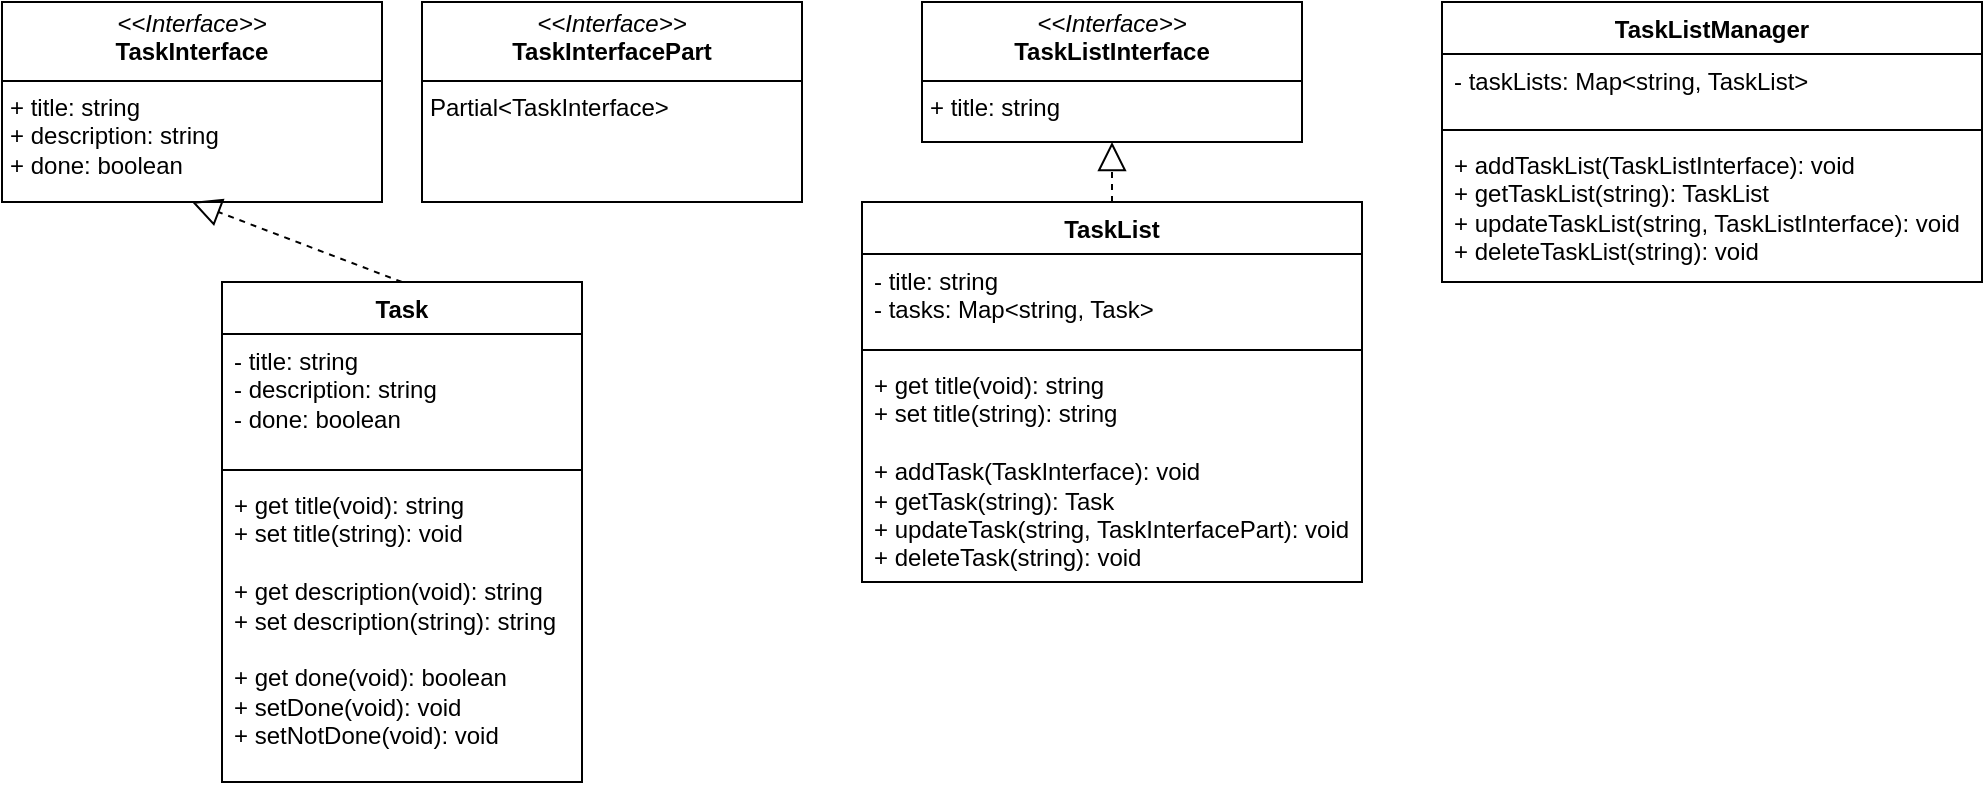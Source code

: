 <mxfile version="24.7.5">
  <diagram name="Página-1" id="K3Gfao3NWwZfEtZYYZRs">
    <mxGraphModel grid="1" page="1" gridSize="10" guides="1" tooltips="1" connect="1" arrows="1" fold="1" pageScale="1" pageWidth="827" pageHeight="1169" math="0" shadow="0">
      <root>
        <mxCell id="0" />
        <mxCell id="1" parent="0" />
        <mxCell id="dhmtwyYkGfCjCSYHGrOJ-5" value="&lt;p style=&quot;margin:0px;margin-top:4px;text-align:center;&quot;&gt;&lt;i&gt;&amp;lt;&amp;lt;Interface&amp;gt;&amp;gt;&lt;/i&gt;&lt;br&gt;&lt;b&gt;TaskInterface&lt;/b&gt;&lt;/p&gt;&lt;hr size=&quot;1&quot; style=&quot;border-style:solid;&quot;&gt;&lt;p style=&quot;margin:0px;margin-left:4px;&quot;&gt;+ title: string&lt;br&gt;+ description: string&lt;/p&gt;&lt;p style=&quot;margin:0px;margin-left:4px;&quot;&gt;+ done: boolean&lt;/p&gt;" style="verticalAlign=top;align=left;overflow=fill;html=1;whiteSpace=wrap;" vertex="1" parent="1">
          <mxGeometry x="20" y="20" width="190" height="100" as="geometry" />
        </mxCell>
        <mxCell id="dhmtwyYkGfCjCSYHGrOJ-6" value="Task" style="swimlane;fontStyle=1;align=center;verticalAlign=top;childLayout=stackLayout;horizontal=1;startSize=26;horizontalStack=0;resizeParent=1;resizeParentMax=0;resizeLast=0;collapsible=1;marginBottom=0;whiteSpace=wrap;html=1;" vertex="1" parent="1">
          <mxGeometry x="130" y="160" width="180" height="250" as="geometry" />
        </mxCell>
        <mxCell id="dhmtwyYkGfCjCSYHGrOJ-7" value="- title: string&lt;div&gt;- description: string&lt;/div&gt;&lt;div&gt;- done: boolean&lt;/div&gt;" style="text;strokeColor=none;fillColor=none;align=left;verticalAlign=top;spacingLeft=4;spacingRight=4;overflow=hidden;rotatable=0;points=[[0,0.5],[1,0.5]];portConstraint=eastwest;whiteSpace=wrap;html=1;" vertex="1" parent="dhmtwyYkGfCjCSYHGrOJ-6">
          <mxGeometry y="26" width="180" height="64" as="geometry" />
        </mxCell>
        <mxCell id="dhmtwyYkGfCjCSYHGrOJ-8" value="" style="line;strokeWidth=1;fillColor=none;align=left;verticalAlign=middle;spacingTop=-1;spacingLeft=3;spacingRight=3;rotatable=0;labelPosition=right;points=[];portConstraint=eastwest;strokeColor=inherit;" vertex="1" parent="dhmtwyYkGfCjCSYHGrOJ-6">
          <mxGeometry y="90" width="180" height="8" as="geometry" />
        </mxCell>
        <mxCell id="dhmtwyYkGfCjCSYHGrOJ-9" value="+ get title(void): string&lt;div&gt;+ set title(string): void&lt;/div&gt;&lt;div&gt;&lt;br&gt;&lt;/div&gt;&lt;div&gt;+ get description(void): string&lt;/div&gt;&lt;div&gt;+ set description(string): string&lt;/div&gt;&lt;div&gt;&lt;br&gt;&lt;/div&gt;&lt;div&gt;+ get done(void): boolean&lt;/div&gt;&lt;div&gt;+ setDone(void): void&lt;/div&gt;&lt;div&gt;+ setNotDone(void): void&lt;/div&gt;" style="text;strokeColor=none;fillColor=none;align=left;verticalAlign=top;spacingLeft=4;spacingRight=4;overflow=hidden;rotatable=0;points=[[0,0.5],[1,0.5]];portConstraint=eastwest;whiteSpace=wrap;html=1;" vertex="1" parent="dhmtwyYkGfCjCSYHGrOJ-6">
          <mxGeometry y="98" width="180" height="152" as="geometry" />
        </mxCell>
        <mxCell id="dhmtwyYkGfCjCSYHGrOJ-10" value="" style="endArrow=block;dashed=1;endFill=0;endSize=12;html=1;rounded=0;exitX=0.5;exitY=0;exitDx=0;exitDy=0;entryX=0.5;entryY=1;entryDx=0;entryDy=0;" edge="1" parent="1" source="dhmtwyYkGfCjCSYHGrOJ-6" target="dhmtwyYkGfCjCSYHGrOJ-5">
          <mxGeometry width="160" relative="1" as="geometry">
            <mxPoint x="114.5" y="120" as="sourcePoint" />
            <mxPoint x="160" y="130" as="targetPoint" />
          </mxGeometry>
        </mxCell>
        <mxCell id="dhmtwyYkGfCjCSYHGrOJ-11" value="&lt;p style=&quot;margin:0px;margin-top:4px;text-align:center;&quot;&gt;&lt;i&gt;&amp;lt;&amp;lt;Interface&amp;gt;&amp;gt;&lt;/i&gt;&lt;br&gt;&lt;b&gt;TaskListInterface&lt;/b&gt;&lt;/p&gt;&lt;hr size=&quot;1&quot; style=&quot;border-style:solid;&quot;&gt;&lt;p style=&quot;margin:0px;margin-left:4px;&quot;&gt;+ title: string&lt;/p&gt;" style="verticalAlign=top;align=left;overflow=fill;html=1;whiteSpace=wrap;" vertex="1" parent="1">
          <mxGeometry x="480" y="20" width="190" height="70" as="geometry" />
        </mxCell>
        <mxCell id="dhmtwyYkGfCjCSYHGrOJ-12" value="TaskList" style="swimlane;fontStyle=1;align=center;verticalAlign=top;childLayout=stackLayout;horizontal=1;startSize=26;horizontalStack=0;resizeParent=1;resizeParentMax=0;resizeLast=0;collapsible=1;marginBottom=0;whiteSpace=wrap;html=1;" vertex="1" parent="1">
          <mxGeometry x="450" y="120" width="250" height="190" as="geometry" />
        </mxCell>
        <mxCell id="dhmtwyYkGfCjCSYHGrOJ-13" value="- title: string&lt;div&gt;- tasks: Map&amp;lt;string, Task&amp;gt;&lt;/div&gt;" style="text;strokeColor=none;fillColor=none;align=left;verticalAlign=top;spacingLeft=4;spacingRight=4;overflow=hidden;rotatable=0;points=[[0,0.5],[1,0.5]];portConstraint=eastwest;whiteSpace=wrap;html=1;" vertex="1" parent="dhmtwyYkGfCjCSYHGrOJ-12">
          <mxGeometry y="26" width="250" height="44" as="geometry" />
        </mxCell>
        <mxCell id="dhmtwyYkGfCjCSYHGrOJ-14" value="" style="line;strokeWidth=1;fillColor=none;align=left;verticalAlign=middle;spacingTop=-1;spacingLeft=3;spacingRight=3;rotatable=0;labelPosition=right;points=[];portConstraint=eastwest;strokeColor=inherit;" vertex="1" parent="dhmtwyYkGfCjCSYHGrOJ-12">
          <mxGeometry y="70" width="250" height="8" as="geometry" />
        </mxCell>
        <mxCell id="dhmtwyYkGfCjCSYHGrOJ-15" value="+ get title(void): string&lt;div&gt;+ set title(string): string&lt;/div&gt;&lt;div&gt;&lt;br&gt;&lt;/div&gt;&lt;div&gt;+ addTask(TaskInterface): void&lt;/div&gt;&lt;div&gt;+ getTask(string): Task&lt;/div&gt;&lt;div&gt;+ updateTask(string, TaskInterfacePart): void&lt;/div&gt;&lt;div&gt;+ deleteTask(string): void&lt;/div&gt;" style="text;strokeColor=none;fillColor=none;align=left;verticalAlign=top;spacingLeft=4;spacingRight=4;overflow=hidden;rotatable=0;points=[[0,0.5],[1,0.5]];portConstraint=eastwest;whiteSpace=wrap;html=1;" vertex="1" parent="dhmtwyYkGfCjCSYHGrOJ-12">
          <mxGeometry y="78" width="250" height="112" as="geometry" />
        </mxCell>
        <mxCell id="dhmtwyYkGfCjCSYHGrOJ-16" value="" style="endArrow=block;dashed=1;endFill=0;endSize=12;html=1;rounded=0;exitX=0.5;exitY=0;exitDx=0;exitDy=0;entryX=0.5;entryY=1;entryDx=0;entryDy=0;" edge="1" parent="1" source="dhmtwyYkGfCjCSYHGrOJ-12" target="dhmtwyYkGfCjCSYHGrOJ-11">
          <mxGeometry width="160" relative="1" as="geometry">
            <mxPoint x="505" y="290" as="sourcePoint" />
            <mxPoint x="505" y="250" as="targetPoint" />
          </mxGeometry>
        </mxCell>
        <mxCell id="dhmtwyYkGfCjCSYHGrOJ-17" value="TaskListManager" style="swimlane;fontStyle=1;align=center;verticalAlign=top;childLayout=stackLayout;horizontal=1;startSize=26;horizontalStack=0;resizeParent=1;resizeParentMax=0;resizeLast=0;collapsible=1;marginBottom=0;whiteSpace=wrap;html=1;" vertex="1" parent="1">
          <mxGeometry x="740" y="20" width="270" height="140" as="geometry" />
        </mxCell>
        <mxCell id="dhmtwyYkGfCjCSYHGrOJ-18" value="- taskLists: Map&amp;lt;string, TaskList&amp;gt;" style="text;strokeColor=none;fillColor=none;align=left;verticalAlign=top;spacingLeft=4;spacingRight=4;overflow=hidden;rotatable=0;points=[[0,0.5],[1,0.5]];portConstraint=eastwest;whiteSpace=wrap;html=1;" vertex="1" parent="dhmtwyYkGfCjCSYHGrOJ-17">
          <mxGeometry y="26" width="270" height="34" as="geometry" />
        </mxCell>
        <mxCell id="dhmtwyYkGfCjCSYHGrOJ-19" value="" style="line;strokeWidth=1;fillColor=none;align=left;verticalAlign=middle;spacingTop=-1;spacingLeft=3;spacingRight=3;rotatable=0;labelPosition=right;points=[];portConstraint=eastwest;strokeColor=inherit;" vertex="1" parent="dhmtwyYkGfCjCSYHGrOJ-17">
          <mxGeometry y="60" width="270" height="8" as="geometry" />
        </mxCell>
        <mxCell id="dhmtwyYkGfCjCSYHGrOJ-20" value="+ addTaskList(TaskListInterface): void&lt;div&gt;+ getTaskList(string): TaskList&lt;/div&gt;&lt;div&gt;+ updateTaskList(string, TaskListInterface): void&lt;/div&gt;&lt;div&gt;+ deleteTaskList(string): void&lt;/div&gt;" style="text;strokeColor=none;fillColor=none;align=left;verticalAlign=top;spacingLeft=4;spacingRight=4;overflow=hidden;rotatable=0;points=[[0,0.5],[1,0.5]];portConstraint=eastwest;whiteSpace=wrap;html=1;" vertex="1" parent="dhmtwyYkGfCjCSYHGrOJ-17">
          <mxGeometry y="68" width="270" height="72" as="geometry" />
        </mxCell>
        <mxCell id="dhmtwyYkGfCjCSYHGrOJ-21" value="&lt;p style=&quot;margin:0px;margin-top:4px;text-align:center;&quot;&gt;&lt;i&gt;&amp;lt;&amp;lt;Interface&amp;gt;&amp;gt;&lt;/i&gt;&lt;br&gt;&lt;b&gt;TaskInterfacePart&lt;/b&gt;&lt;/p&gt;&lt;hr size=&quot;1&quot; style=&quot;border-style:solid;&quot;&gt;&lt;p style=&quot;margin:0px;margin-left:4px;&quot;&gt;Partial&amp;lt;TaskInterface&amp;gt;&lt;/p&gt;" style="verticalAlign=top;align=left;overflow=fill;html=1;whiteSpace=wrap;" vertex="1" parent="1">
          <mxGeometry x="230" y="20" width="190" height="100" as="geometry" />
        </mxCell>
      </root>
    </mxGraphModel>
  </diagram>
</mxfile>
